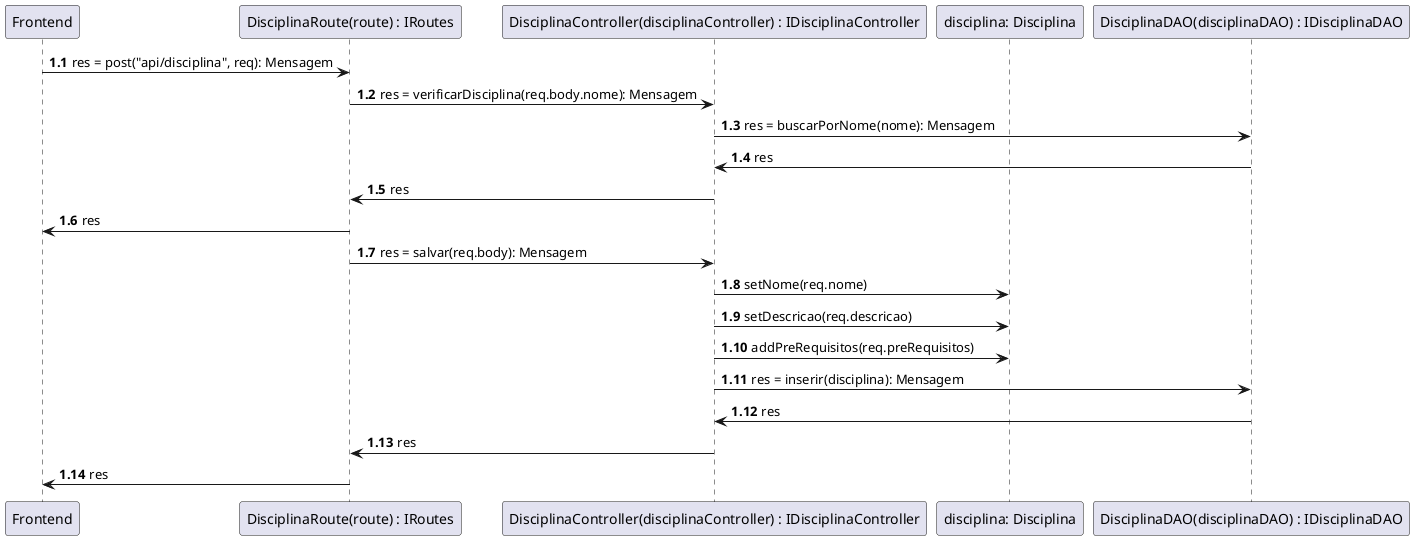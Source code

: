 @startuml Diagrama de Sequencia

participant Frontend as Frontend
participant "DisciplinaRoute(route) : IRoutes" as Routes
participant "DisciplinaController(disciplinaController) : IDisciplinaController" as DisciplinaController
participant "disciplina: Disciplina" as Disciplina
participant "DisciplinaDAO(disciplinaDAO) : IDisciplinaDAO" as DisciplinaDAO

autonumber 1.1
' Verificar se a disciplina já existe
Frontend->Routes: res = post("api/disciplina", req): Mensagem
Routes->DisciplinaController: res = verificarDisciplina(req.body.nome): Mensagem
DisciplinaController->DisciplinaDAO: res = buscarPorNome(nome): Mensagem
DisciplinaDAO->DisciplinaController: res
DisciplinaController->Routes: res
Routes->Frontend: res

' Armazenar disciplina
Routes -> DisciplinaController: res = salvar(req.body): Mensagem
DisciplinaController->Disciplina: setNome(req.nome)
DisciplinaController->Disciplina: setDescricao(req.descricao)
DisciplinaController->Disciplina: addPreRequisitos(req.preRequisitos)
DisciplinaController->DisciplinaDAO: res = inserir(disciplina): Mensagem
DisciplinaDAO->DisciplinaController: res
DisciplinaController->Routes: res
Routes->Frontend: res
